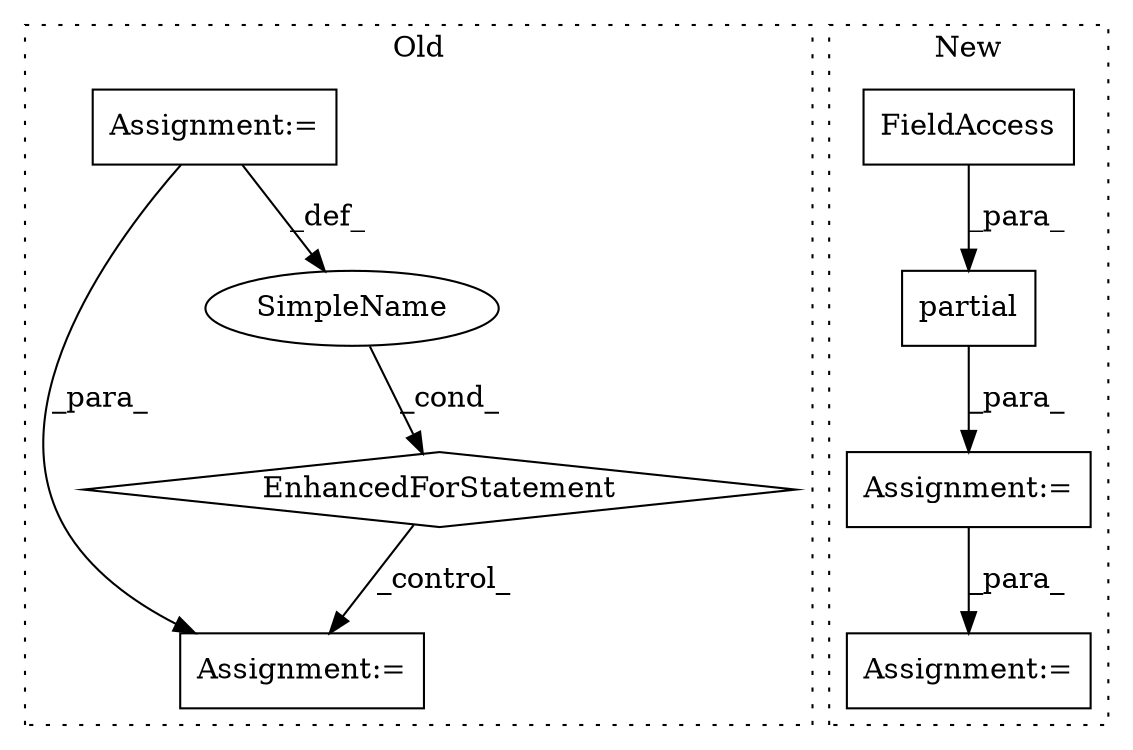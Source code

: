 digraph G {
subgraph cluster0 {
1 [label="EnhancedForStatement" a="70" s="2239,2324" l="57,2" shape="diamond"];
4 [label="Assignment:=" a="7" s="2239,2324" l="57,2" shape="box"];
6 [label="Assignment:=" a="7" s="2532" l="1" shape="box"];
7 [label="SimpleName" a="42" s="2300" l="12" shape="ellipse"];
label = "Old";
style="dotted";
}
subgraph cluster1 {
2 [label="partial" a="32" s="2498,2550" l="8,1" shape="box"];
3 [label="FieldAccess" a="22" s="2506" l="20" shape="box"];
5 [label="Assignment:=" a="7" s="2497" l="1" shape="box"];
8 [label="Assignment:=" a="7" s="2560" l="1" shape="box"];
label = "New";
style="dotted";
}
1 -> 6 [label="_control_"];
2 -> 5 [label="_para_"];
3 -> 2 [label="_para_"];
4 -> 7 [label="_def_"];
4 -> 6 [label="_para_"];
5 -> 8 [label="_para_"];
7 -> 1 [label="_cond_"];
}